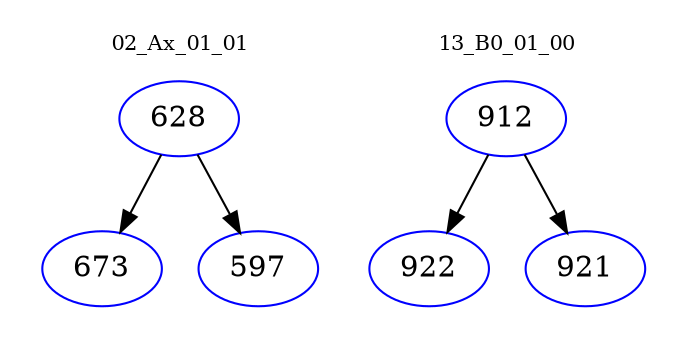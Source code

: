 digraph{
subgraph cluster_0 {
color = white
label = "02_Ax_01_01";
fontsize=10;
T0_628 [label="628", color="blue"]
T0_628 -> T0_673 [color="black"]
T0_673 [label="673", color="blue"]
T0_628 -> T0_597 [color="black"]
T0_597 [label="597", color="blue"]
}
subgraph cluster_1 {
color = white
label = "13_B0_01_00";
fontsize=10;
T1_912 [label="912", color="blue"]
T1_912 -> T1_922 [color="black"]
T1_922 [label="922", color="blue"]
T1_912 -> T1_921 [color="black"]
T1_921 [label="921", color="blue"]
}
}
